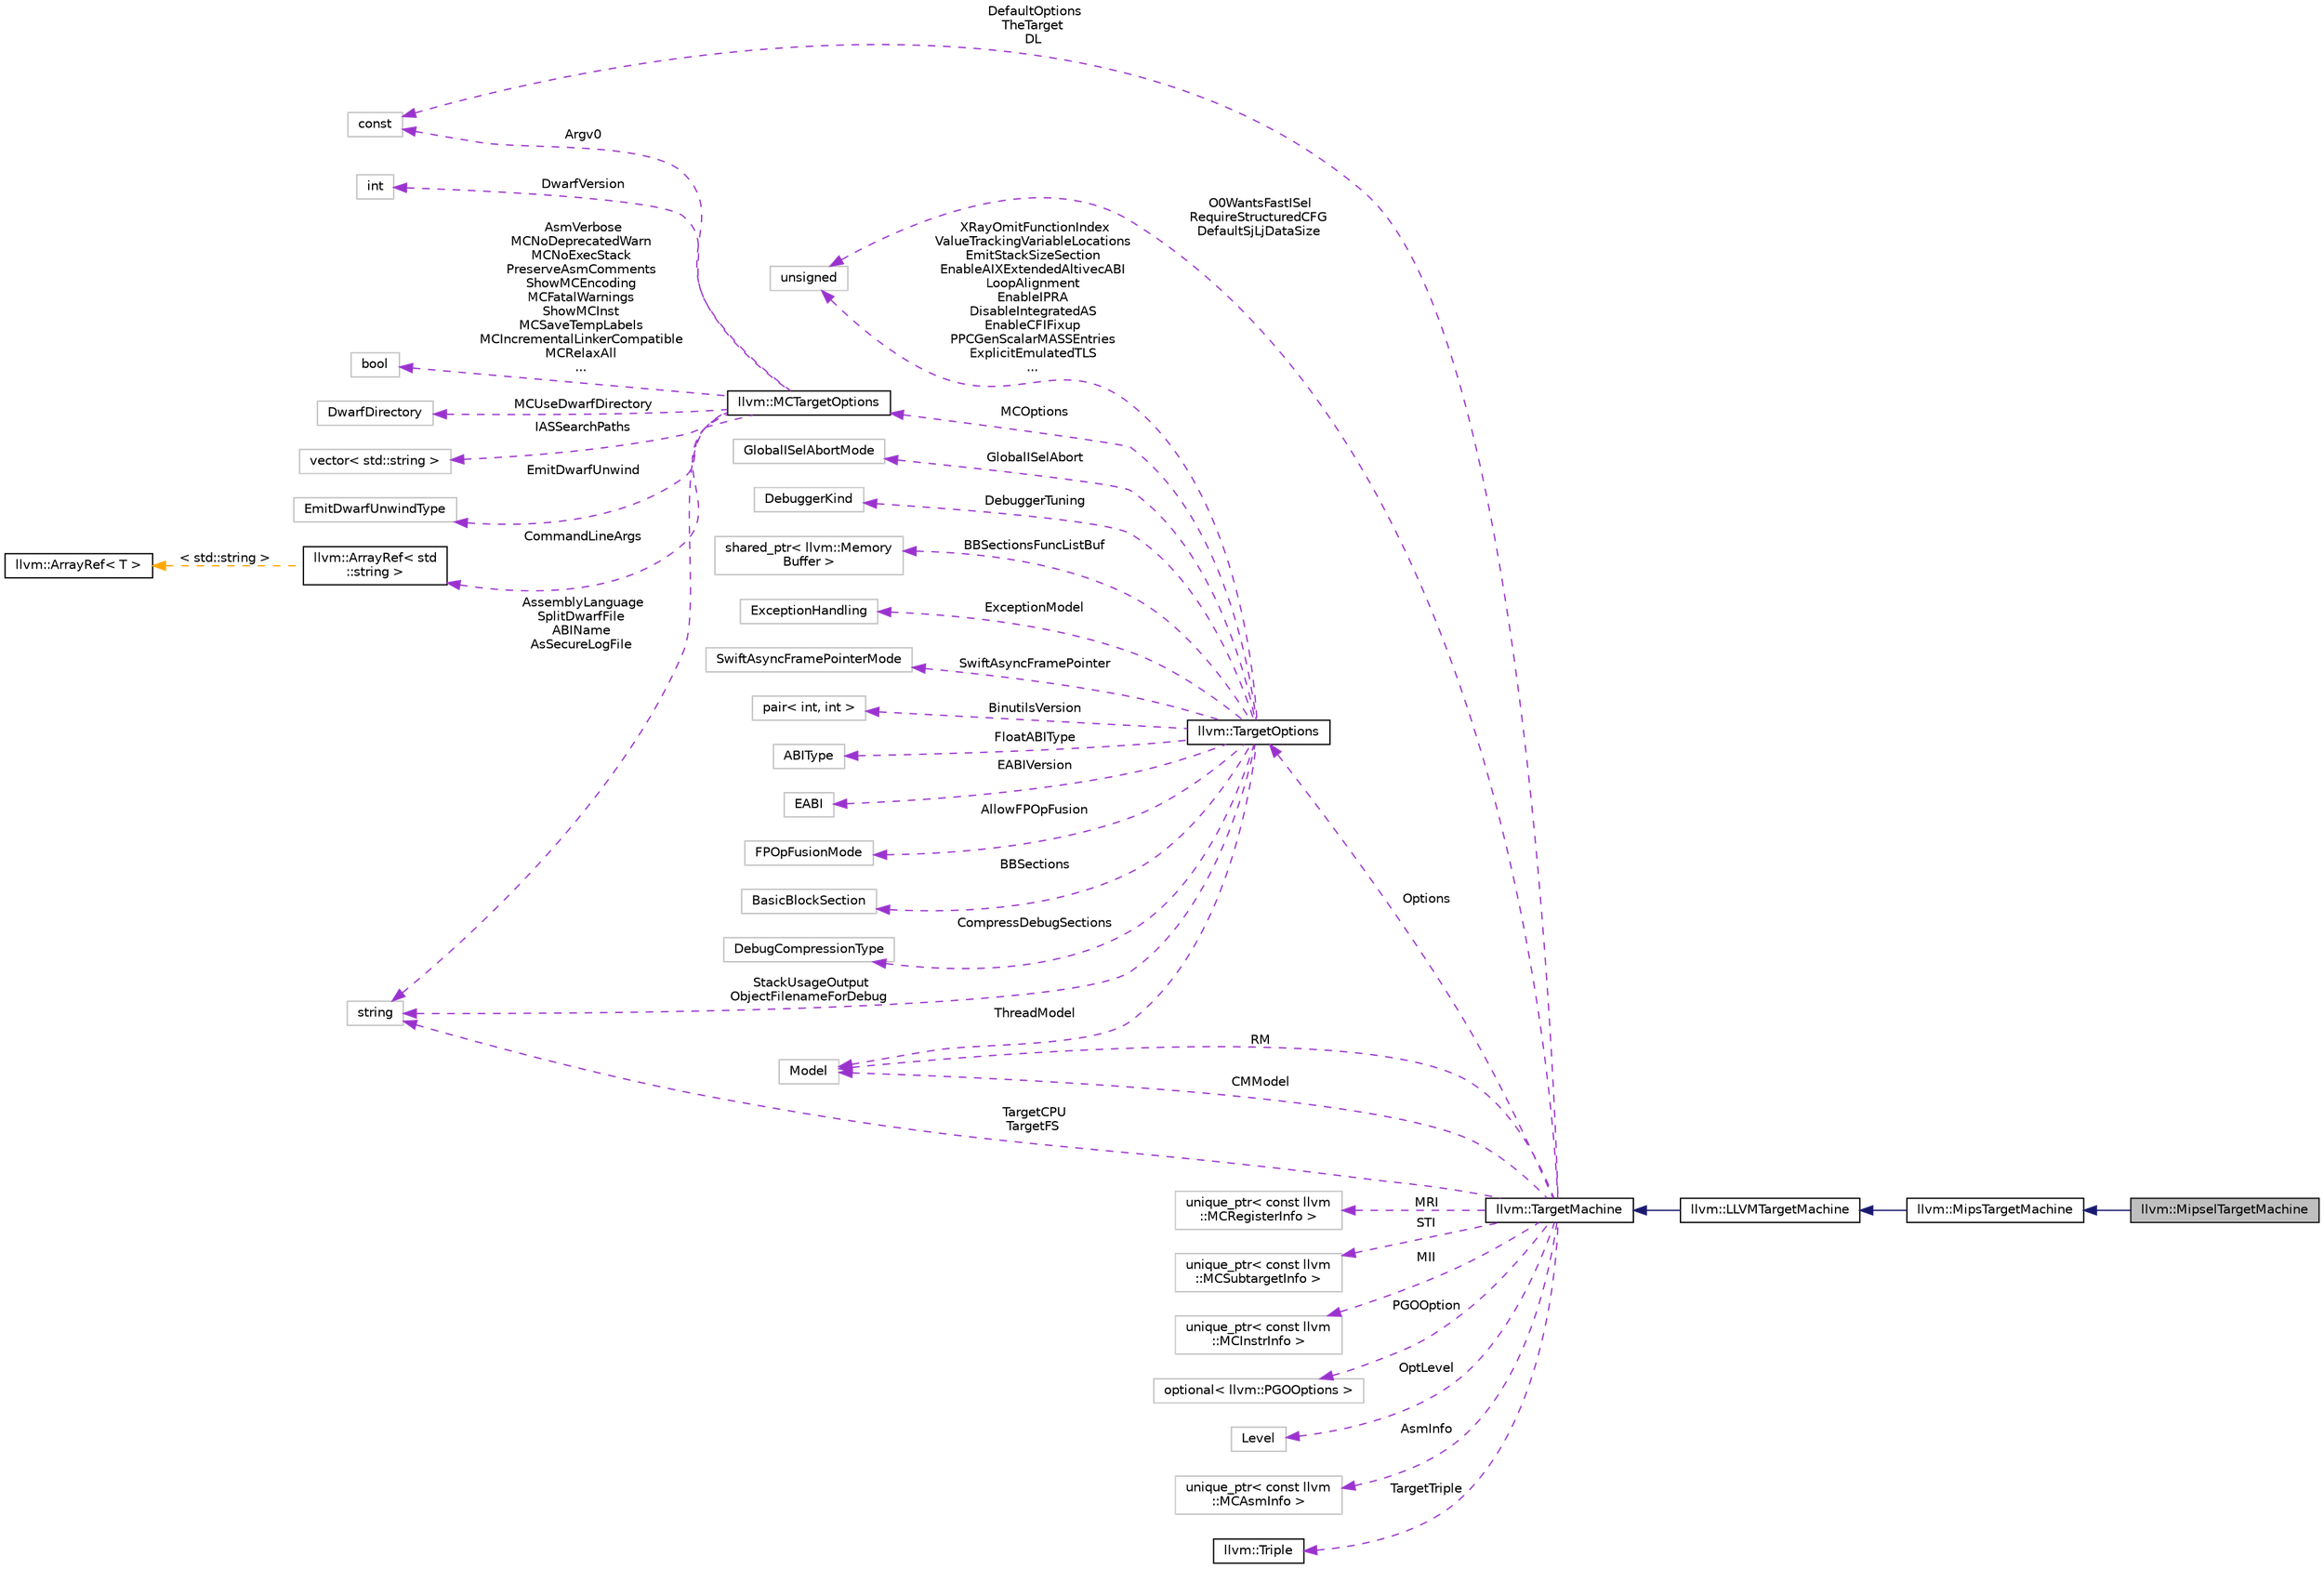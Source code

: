 digraph "llvm::MipselTargetMachine"
{
 // LATEX_PDF_SIZE
  bgcolor="transparent";
  edge [fontname="Helvetica",fontsize="10",labelfontname="Helvetica",labelfontsize="10"];
  node [fontname="Helvetica",fontsize="10",shape=record];
  rankdir="LR";
  Node1 [label="llvm::MipselTargetMachine",height=0.2,width=0.4,color="black", fillcolor="grey75", style="filled", fontcolor="black",tooltip="Mips32/64 little endian target machine."];
  Node2 -> Node1 [dir="back",color="midnightblue",fontsize="10",style="solid",fontname="Helvetica"];
  Node2 [label="llvm::MipsTargetMachine",height=0.2,width=0.4,color="black",URL="$classllvm_1_1MipsTargetMachine.html",tooltip=" "];
  Node3 -> Node2 [dir="back",color="midnightblue",fontsize="10",style="solid",fontname="Helvetica"];
  Node3 [label="llvm::LLVMTargetMachine",height=0.2,width=0.4,color="black",URL="$classllvm_1_1LLVMTargetMachine.html",tooltip="This class describes a target machine that is implemented with the LLVM target-independent code gener..."];
  Node4 -> Node3 [dir="back",color="midnightblue",fontsize="10",style="solid",fontname="Helvetica"];
  Node4 [label="llvm::TargetMachine",height=0.2,width=0.4,color="black",URL="$classllvm_1_1TargetMachine.html",tooltip="Primary interface to the complete machine description for the target machine."];
  Node5 -> Node4 [dir="back",color="darkorchid3",fontsize="10",style="dashed",label=" Options" ,fontname="Helvetica"];
  Node5 [label="llvm::TargetOptions",height=0.2,width=0.4,color="black",URL="$classllvm_1_1TargetOptions.html",tooltip=" "];
  Node6 -> Node5 [dir="back",color="darkorchid3",fontsize="10",style="dashed",label=" SwiftAsyncFramePointer" ,fontname="Helvetica"];
  Node6 [label="SwiftAsyncFramePointerMode",height=0.2,width=0.4,color="grey75",tooltip=" "];
  Node7 -> Node5 [dir="back",color="darkorchid3",fontsize="10",style="dashed",label=" BinutilsVersion" ,fontname="Helvetica"];
  Node7 [label="pair\< int, int \>",height=0.2,width=0.4,color="grey75",tooltip=" "];
  Node8 -> Node5 [dir="back",color="darkorchid3",fontsize="10",style="dashed",label=" FloatABIType" ,fontname="Helvetica"];
  Node8 [label="ABIType",height=0.2,width=0.4,color="grey75",tooltip=" "];
  Node9 -> Node5 [dir="back",color="darkorchid3",fontsize="10",style="dashed",label=" EABIVersion" ,fontname="Helvetica"];
  Node9 [label="EABI",height=0.2,width=0.4,color="grey75",tooltip=" "];
  Node10 -> Node5 [dir="back",color="darkorchid3",fontsize="10",style="dashed",label=" ThreadModel" ,fontname="Helvetica"];
  Node10 [label="Model",height=0.2,width=0.4,color="grey75",tooltip=" "];
  Node11 -> Node5 [dir="back",color="darkorchid3",fontsize="10",style="dashed",label=" AllowFPOpFusion" ,fontname="Helvetica"];
  Node11 [label="FPOpFusionMode",height=0.2,width=0.4,color="grey75",tooltip=" "];
  Node12 -> Node5 [dir="back",color="darkorchid3",fontsize="10",style="dashed",label=" BBSections" ,fontname="Helvetica"];
  Node12 [label="BasicBlockSection",height=0.2,width=0.4,color="grey75",tooltip=" "];
  Node13 -> Node5 [dir="back",color="darkorchid3",fontsize="10",style="dashed",label=" CompressDebugSections" ,fontname="Helvetica"];
  Node13 [label="DebugCompressionType",height=0.2,width=0.4,color="grey75",tooltip=" "];
  Node14 -> Node5 [dir="back",color="darkorchid3",fontsize="10",style="dashed",label=" MCOptions" ,fontname="Helvetica"];
  Node14 [label="llvm::MCTargetOptions",height=0.2,width=0.4,color="black",URL="$classllvm_1_1MCTargetOptions.html",tooltip=" "];
  Node15 -> Node14 [dir="back",color="darkorchid3",fontsize="10",style="dashed",label=" MCUseDwarfDirectory" ,fontname="Helvetica"];
  Node15 [label="DwarfDirectory",height=0.2,width=0.4,color="grey75",tooltip=" "];
  Node16 -> Node14 [dir="back",color="darkorchid3",fontsize="10",style="dashed",label=" IASSearchPaths" ,fontname="Helvetica"];
  Node16 [label="vector\< std::string \>",height=0.2,width=0.4,color="grey75",tooltip=" "];
  Node17 -> Node14 [dir="back",color="darkorchid3",fontsize="10",style="dashed",label=" EmitDwarfUnwind" ,fontname="Helvetica"];
  Node17 [label="EmitDwarfUnwindType",height=0.2,width=0.4,color="grey75",tooltip=" "];
  Node18 -> Node14 [dir="back",color="darkorchid3",fontsize="10",style="dashed",label=" CommandLineArgs" ,fontname="Helvetica"];
  Node18 [label="llvm::ArrayRef\< std\l::string \>",height=0.2,width=0.4,color="black",URL="$classllvm_1_1ArrayRef.html",tooltip=" "];
  Node19 -> Node18 [dir="back",color="orange",fontsize="10",style="dashed",label=" \< std::string \>" ,fontname="Helvetica"];
  Node19 [label="llvm::ArrayRef\< T \>",height=0.2,width=0.4,color="black",URL="$classllvm_1_1ArrayRef.html",tooltip="ArrayRef - Represent a constant reference to an array (0 or more elements consecutively in memory),..."];
  Node20 -> Node14 [dir="back",color="darkorchid3",fontsize="10",style="dashed",label=" DwarfVersion" ,fontname="Helvetica"];
  Node20 [label="int",height=0.2,width=0.4,color="grey75",tooltip=" "];
  Node21 -> Node14 [dir="back",color="darkorchid3",fontsize="10",style="dashed",label=" AssemblyLanguage\nSplitDwarfFile\nABIName\nAsSecureLogFile" ,fontname="Helvetica"];
  Node21 [label="string",height=0.2,width=0.4,color="grey75",tooltip=" "];
  Node22 -> Node14 [dir="back",color="darkorchid3",fontsize="10",style="dashed",label=" AsmVerbose\nMCNoDeprecatedWarn\nMCNoExecStack\nPreserveAsmComments\nShowMCEncoding\nMCFatalWarnings\nShowMCInst\nMCSaveTempLabels\nMCIncrementalLinkerCompatible\nMCRelaxAll\n..." ,fontname="Helvetica"];
  Node22 [label="bool",height=0.2,width=0.4,color="grey75",tooltip=" "];
  Node23 -> Node14 [dir="back",color="darkorchid3",fontsize="10",style="dashed",label=" Argv0" ,fontname="Helvetica"];
  Node23 [label="const",height=0.2,width=0.4,color="grey75",tooltip=" "];
  Node24 -> Node5 [dir="back",color="darkorchid3",fontsize="10",style="dashed",label=" GlobalISelAbort" ,fontname="Helvetica"];
  Node24 [label="GlobalISelAbortMode",height=0.2,width=0.4,color="grey75",tooltip=" "];
  Node25 -> Node5 [dir="back",color="darkorchid3",fontsize="10",style="dashed",label=" DebuggerTuning" ,fontname="Helvetica"];
  Node25 [label="DebuggerKind",height=0.2,width=0.4,color="grey75",tooltip=" "];
  Node21 -> Node5 [dir="back",color="darkorchid3",fontsize="10",style="dashed",label=" StackUsageOutput\nObjectFilenameForDebug" ,fontname="Helvetica"];
  Node26 -> Node5 [dir="back",color="darkorchid3",fontsize="10",style="dashed",label=" BBSectionsFuncListBuf" ,fontname="Helvetica"];
  Node26 [label="shared_ptr\< llvm::Memory\lBuffer \>",height=0.2,width=0.4,color="grey75",tooltip=" "];
  Node27 -> Node5 [dir="back",color="darkorchid3",fontsize="10",style="dashed",label=" XRayOmitFunctionIndex\nValueTrackingVariableLocations\nEmitStackSizeSection\nEnableAIXExtendedAltivecABI\nLoopAlignment\nEnableIPRA\nDisableIntegratedAS\nEnableCFIFixup\nPPCGenScalarMASSEntries\nExplicitEmulatedTLS\n..." ,fontname="Helvetica"];
  Node27 [label="unsigned",height=0.2,width=0.4,color="grey75",tooltip=" "];
  Node28 -> Node5 [dir="back",color="darkorchid3",fontsize="10",style="dashed",label=" ExceptionModel" ,fontname="Helvetica"];
  Node28 [label="ExceptionHandling",height=0.2,width=0.4,color="grey75",tooltip=" "];
  Node29 -> Node4 [dir="back",color="darkorchid3",fontsize="10",style="dashed",label=" MRI" ,fontname="Helvetica"];
  Node29 [label="unique_ptr\< const llvm\l::MCRegisterInfo \>",height=0.2,width=0.4,color="grey75",tooltip=" "];
  Node30 -> Node4 [dir="back",color="darkorchid3",fontsize="10",style="dashed",label=" STI" ,fontname="Helvetica"];
  Node30 [label="unique_ptr\< const llvm\l::MCSubtargetInfo \>",height=0.2,width=0.4,color="grey75",tooltip=" "];
  Node31 -> Node4 [dir="back",color="darkorchid3",fontsize="10",style="dashed",label=" MII" ,fontname="Helvetica"];
  Node31 [label="unique_ptr\< const llvm\l::MCInstrInfo \>",height=0.2,width=0.4,color="grey75",tooltip=" "];
  Node10 -> Node4 [dir="back",color="darkorchid3",fontsize="10",style="dashed",label=" RM" ,fontname="Helvetica"];
  Node32 -> Node4 [dir="back",color="darkorchid3",fontsize="10",style="dashed",label=" PGOOption" ,fontname="Helvetica"];
  Node32 [label="optional\< llvm::PGOOptions \>",height=0.2,width=0.4,color="grey75",tooltip=" "];
  Node33 -> Node4 [dir="back",color="darkorchid3",fontsize="10",style="dashed",label=" OptLevel" ,fontname="Helvetica"];
  Node33 [label="Level",height=0.2,width=0.4,color="grey75",tooltip=" "];
  Node21 -> Node4 [dir="back",color="darkorchid3",fontsize="10",style="dashed",label=" TargetCPU\nTargetFS" ,fontname="Helvetica"];
  Node34 -> Node4 [dir="back",color="darkorchid3",fontsize="10",style="dashed",label=" AsmInfo" ,fontname="Helvetica"];
  Node34 [label="unique_ptr\< const llvm\l::MCAsmInfo \>",height=0.2,width=0.4,color="grey75",tooltip=" "];
  Node10 -> Node4 [dir="back",color="darkorchid3",fontsize="10",style="dashed",label=" CMModel" ,fontname="Helvetica"];
  Node35 -> Node4 [dir="back",color="darkorchid3",fontsize="10",style="dashed",label=" TargetTriple" ,fontname="Helvetica"];
  Node35 [label="llvm::Triple",height=0.2,width=0.4,color="black",URL="$classllvm_1_1Triple.html",tooltip="Triple - Helper class for working with autoconf configuration names."];
  Node27 -> Node4 [dir="back",color="darkorchid3",fontsize="10",style="dashed",label=" O0WantsFastISel\nRequireStructuredCFG\nDefaultSjLjDataSize" ,fontname="Helvetica"];
  Node23 -> Node4 [dir="back",color="darkorchid3",fontsize="10",style="dashed",label=" DefaultOptions\nTheTarget\nDL" ,fontname="Helvetica"];
}
